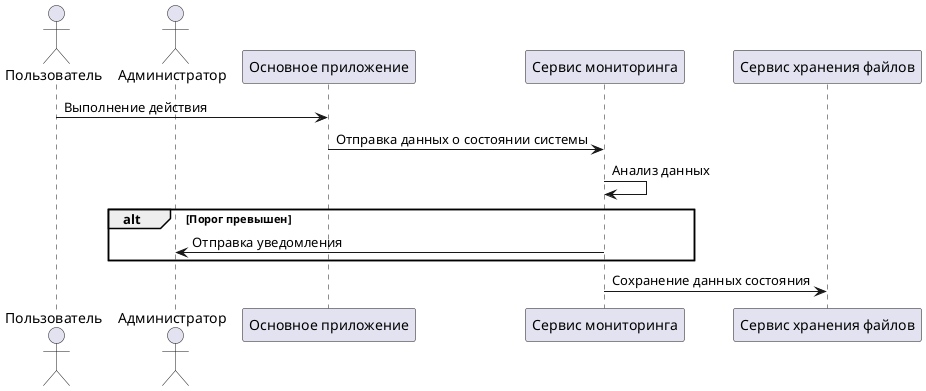 @startuml MonitoringServiceSequence

actor Пользователь as User
actor Администратор as Admin
participant "Основное приложение" as App
participant "Сервис мониторинга" as Monitoring
participant "Сервис хранения файлов" as FileStorage

User -> App : Выполнение действия
App -> Monitoring : Отправка данных о состоянии системы
Monitoring -> Monitoring : Анализ данных
alt Порог превышен
    Monitoring -> Admin : Отправка уведомления
end
Monitoring -> FileStorage : Сохранение данных состояния

@enduml
